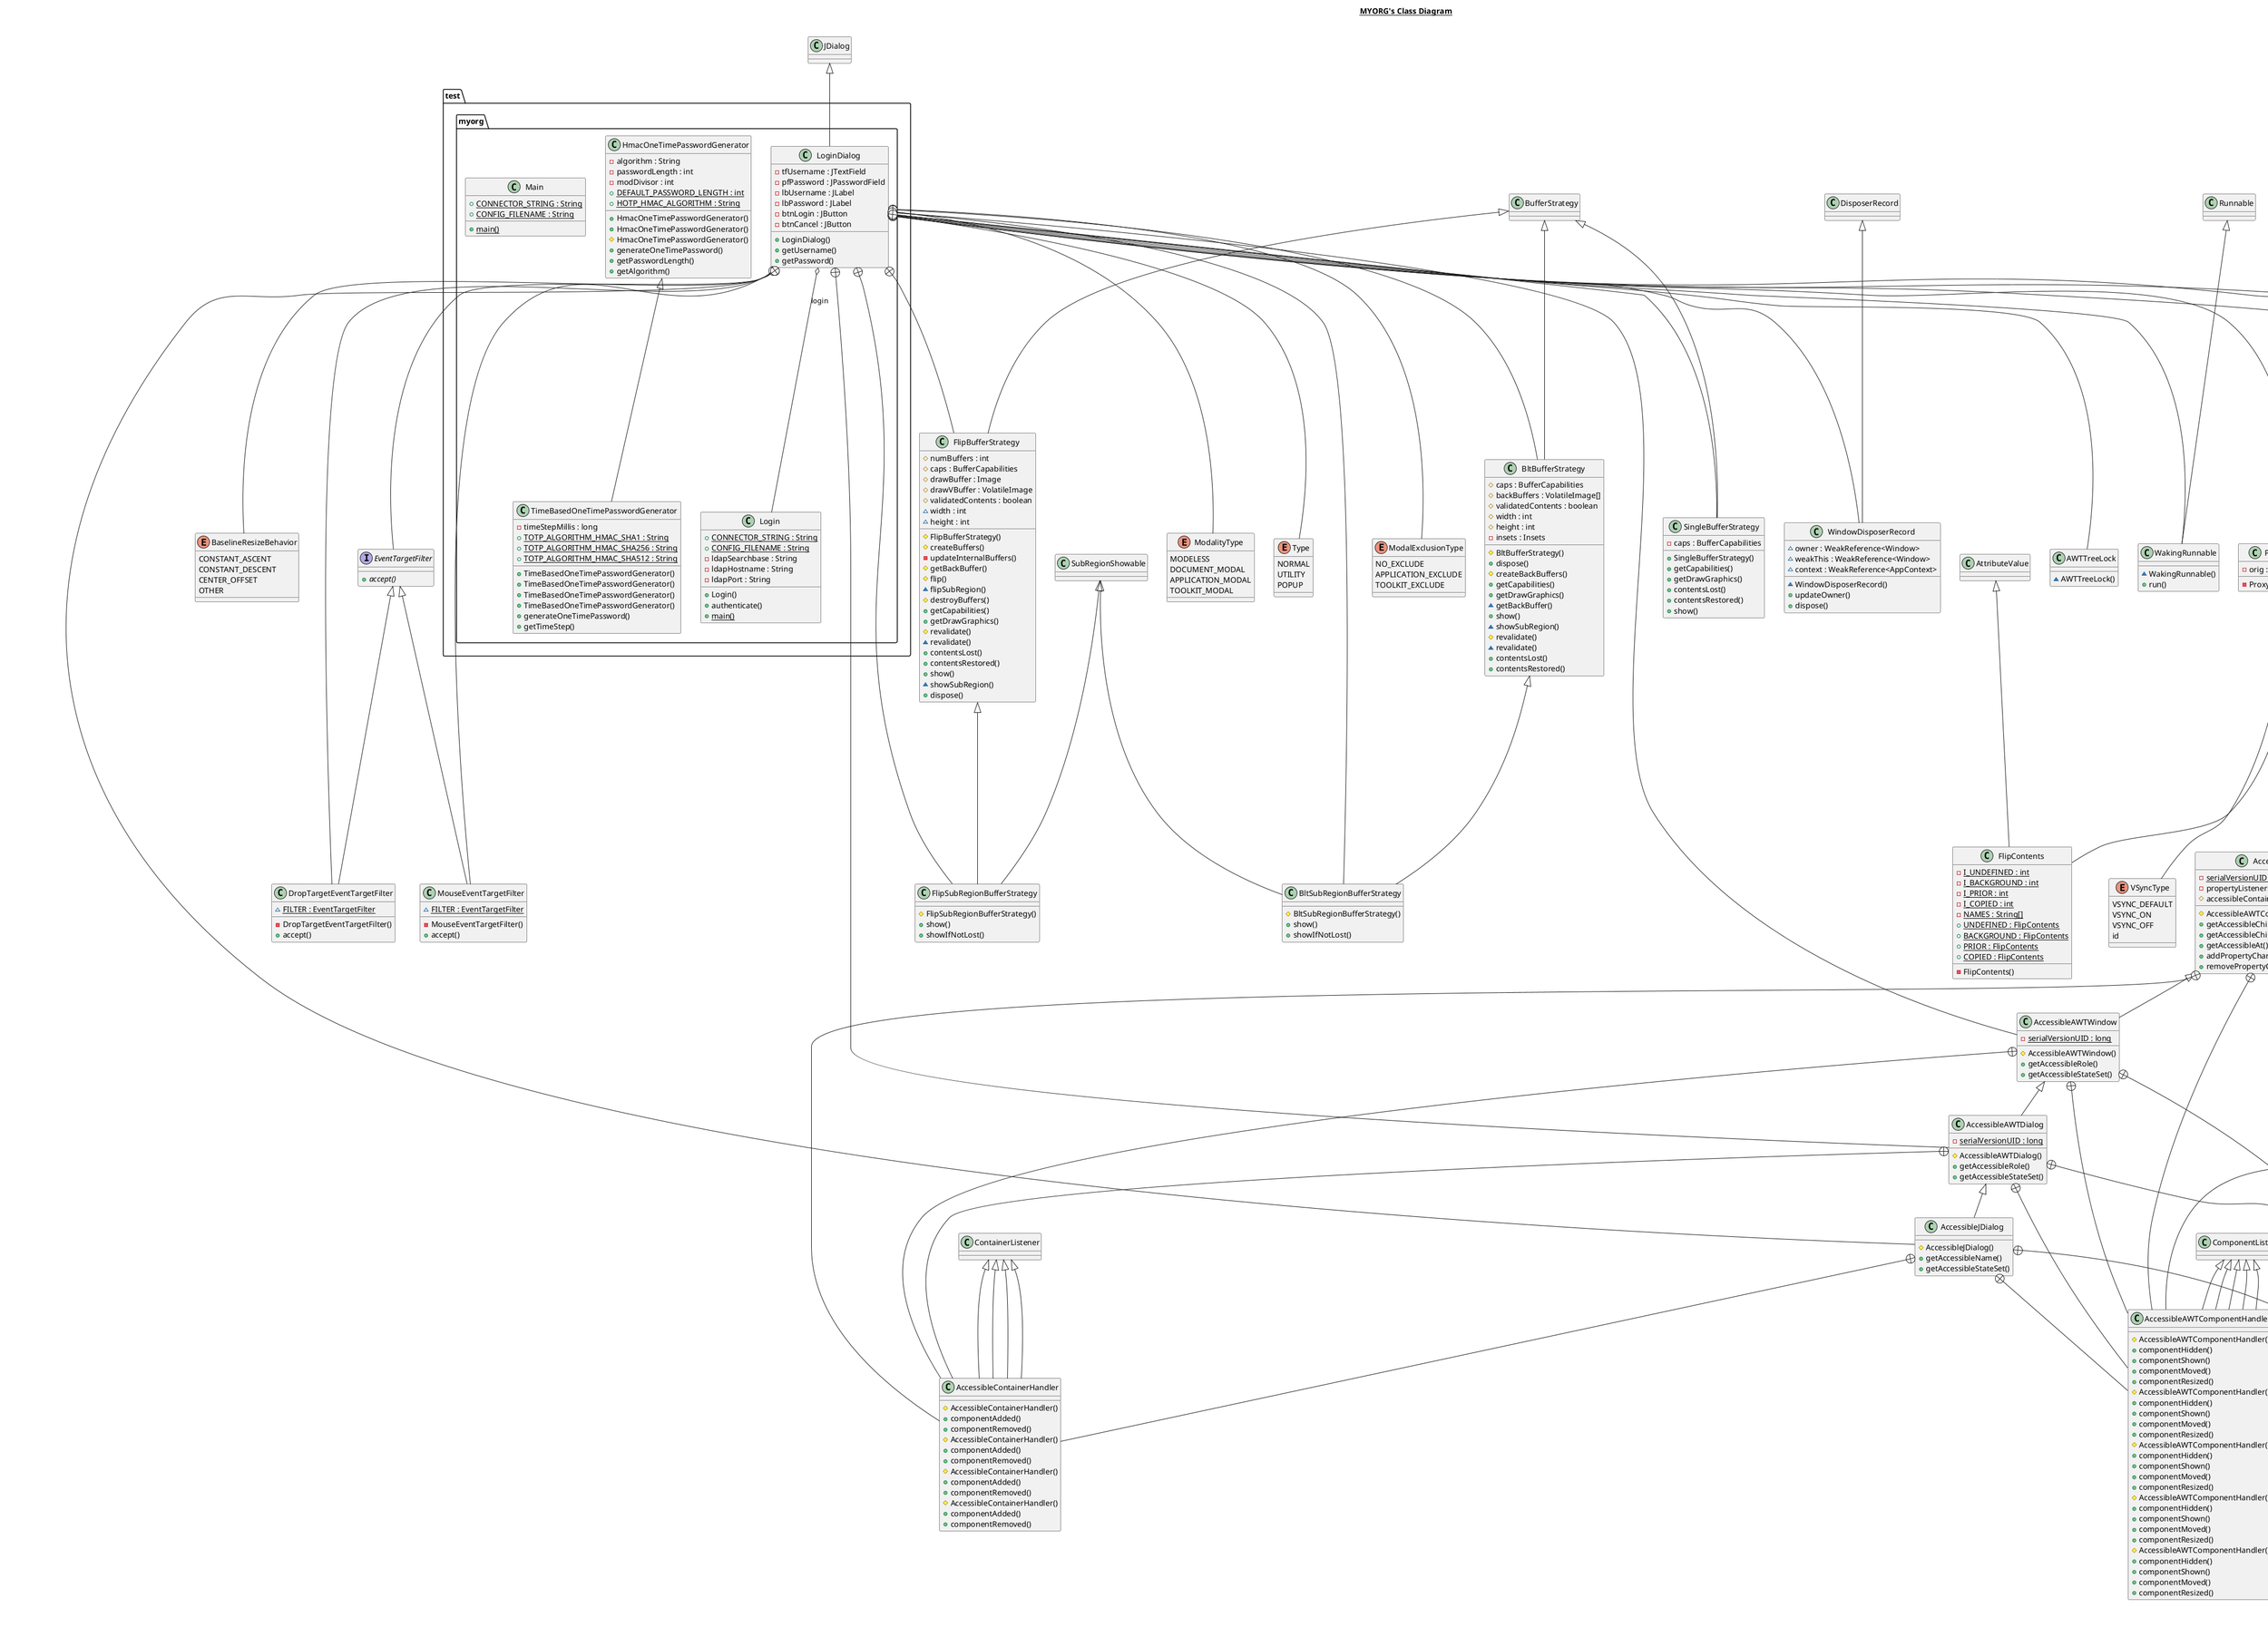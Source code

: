 @startuml

title __MYORG's Class Diagram__\n

  package test.myorg {
    class HmacOneTimePasswordGenerator {
        - algorithm : String
        - passwordLength : int
        - modDivisor : int
        {static} + DEFAULT_PASSWORD_LENGTH : int
        {static} + HOTP_HMAC_ALGORITHM : String
        + HmacOneTimePasswordGenerator()
        + HmacOneTimePasswordGenerator()
        # HmacOneTimePasswordGenerator()
        + generateOneTimePassword()
        + getPasswordLength()
        + getAlgorithm()
    }
  }
  

  package test.myorg {
    class Login {
        {static} + CONNECTOR_STRING : String
        {static} + CONFIG_FILENAME : String
        - ldapSearchbase : String
        - ldapHostname : String
        - ldapPort : String
        + Login()
        + authenticate()
        {static} + main()
    }
  }
  

  package test.myorg {
    class LoginDialog {
        - tfUsername : JTextField
        - pfPassword : JPasswordField
        - lbUsername : JLabel
        - lbPassword : JLabel
        - btnLogin : JButton
        - btnCancel : JButton
        + LoginDialog()
        + getUsername()
        + getPassword()
    }
  }
  

  class AccessibleJDialog {
      # AccessibleJDialog()
      + getAccessibleName()
      + getAccessibleStateSet()
  }
  

  class AccessibleContainerHandler {
      # AccessibleContainerHandler()
      + componentAdded()
      + componentRemoved()
  }
  

  class AccessibleAWTComponentHandler {
      # AccessibleAWTComponentHandler()
      + componentHidden()
      + componentShown()
      + componentMoved()
      + componentResized()
  }
  

  class AccessibleAWTFocusHandler {
      # AccessibleAWTFocusHandler()
      + focusGained()
      + focusLost()
  }
  

  class AccessibleAWTDialog {
      {static} - serialVersionUID : long
      # AccessibleAWTDialog()
      + getAccessibleRole()
      + getAccessibleStateSet()
  }
  

  class AccessibleContainerHandler {
      # AccessibleContainerHandler()
      + componentAdded()
      + componentRemoved()
  }
  

  class AccessibleAWTComponentHandler {
      # AccessibleAWTComponentHandler()
      + componentHidden()
      + componentShown()
      + componentMoved()
      + componentResized()
  }
  

  class AccessibleAWTFocusHandler {
      # AccessibleAWTFocusHandler()
      + focusGained()
      + focusLost()
  }
  

  enum ModalExclusionType {
    NO_EXCLUDE
    APPLICATION_EXCLUDE
    TOOLKIT_EXCLUDE
  }
  

  enum ModalityType {
    MODELESS
    DOCUMENT_MODAL
    APPLICATION_MODAL
    TOOLKIT_MODAL
  }
  

  class AccessibleAWTWindow {
      {static} - serialVersionUID : long
      # AccessibleAWTWindow()
      + getAccessibleRole()
      + getAccessibleStateSet()
  }
  

  class AccessibleContainerHandler {
      # AccessibleContainerHandler()
      + componentAdded()
      + componentRemoved()
  }
  

  class AccessibleAWTComponentHandler {
      # AccessibleAWTComponentHandler()
      + componentHidden()
      + componentShown()
      + componentMoved()
      + componentResized()
  }
  

  class AccessibleAWTFocusHandler {
      # AccessibleAWTFocusHandler()
      + focusGained()
      + focusLost()
  }
  

  enum Type {
    NORMAL
    UTILITY
    POPUP
  }
  

  class WindowDisposerRecord {
      ~ owner : WeakReference<Window>
      ~ weakThis : WeakReference<Window>
      ~ context : WeakReference<AppContext>
      ~ WindowDisposerRecord()
      + updateOwner()
      + dispose()
  }
  

  class AccessibleAWTContainer {
      {static} - serialVersionUID : long
      - propertyListenersCount : int
      # accessibleContainerHandler : ContainerListener
      # AccessibleAWTContainer()
      + getAccessibleChildrenCount()
      + getAccessibleChild()
      + getAccessibleAt()
      + addPropertyChangeListener()
      + removePropertyChangeListener()
  }
  

  class AccessibleContainerHandler {
      # AccessibleContainerHandler()
      + componentAdded()
      + componentRemoved()
  }
  

  class AccessibleAWTComponentHandler {
      # AccessibleAWTComponentHandler()
      + componentHidden()
      + componentShown()
      + componentMoved()
      + componentResized()
  }
  

  class AccessibleAWTFocusHandler {
      # AccessibleAWTFocusHandler()
      + focusGained()
      + focusLost()
  }
  

  class DropTargetEventTargetFilter {
      {static} ~ FILTER : EventTargetFilter
      - DropTargetEventTargetFilter()
      + accept()
  }
  

  interface EventTargetFilter {
      {abstract} + accept()
  }
  

  class MouseEventTargetFilter {
      {static} ~ FILTER : EventTargetFilter
      - MouseEventTargetFilter()
      + accept()
  }
  

  class WakingRunnable {
      ~ WakingRunnable()
      + run()
  }
  

  class AWTTreeLock {
      ~ AWTTreeLock()
  }
  

  abstract class AccessibleAWTComponent {
      {static} - serialVersionUID : long
      - propertyListenersCount : int
      # accessibleAWTComponentHandler : ComponentListener
      # accessibleAWTFocusHandler : FocusListener
      # AccessibleAWTComponent()
      + addPropertyChangeListener()
      + removePropertyChangeListener()
      + getAccessibleName()
      + getAccessibleDescription()
      + getAccessibleRole()
      + getAccessibleStateSet()
      + getAccessibleParent()
      + getAccessibleIndexInParent()
      + getAccessibleChildrenCount()
      + getAccessibleChild()
      + getLocale()
      + getAccessibleComponent()
      + getBackground()
      + setBackground()
      + getForeground()
      + setForeground()
      + getCursor()
      + setCursor()
      + getFont()
      + setFont()
      + getFontMetrics()
      + isEnabled()
      + setEnabled()
      + isVisible()
      + setVisible()
      + isShowing()
      + contains()
      + getLocationOnScreen()
      + getLocation()
      + setLocation()
      + getBounds()
      + setBounds()
      + getSize()
      + setSize()
      + getAccessibleAt()
      + isFocusTraversable()
      + requestFocus()
      + addFocusListener()
      + removeFocusListener()
  }
  

  class AccessibleAWTComponentHandler {
      # AccessibleAWTComponentHandler()
      + componentHidden()
      + componentShown()
      + componentMoved()
      + componentResized()
  }
  

  class AccessibleAWTFocusHandler {
      # AccessibleAWTFocusHandler()
      + focusGained()
      + focusLost()
  }
  

  enum BaselineResizeBehavior {
    CONSTANT_ASCENT
    CONSTANT_DESCENT
    CENTER_OFFSET
    OTHER
  }
  

  class BltBufferStrategy {
      # caps : BufferCapabilities
      # backBuffers : VolatileImage[]
      # validatedContents : boolean
      # width : int
      # height : int
      - insets : Insets
      # BltBufferStrategy()
      + dispose()
      # createBackBuffers()
      + getCapabilities()
      + getDrawGraphics()
      ~ getBackBuffer()
      + show()
      ~ showSubRegion()
      # revalidate()
      ~ revalidate()
      + contentsLost()
      + contentsRestored()
  }
  

  class BltSubRegionBufferStrategy {
      # BltSubRegionBufferStrategy()
      + show()
      + showIfNotLost()
  }
  

  class DummyRequestFocusController {
      - DummyRequestFocusController()
      + acceptRequestFocus()
  }
  

  class FlipBufferStrategy {
      # numBuffers : int
      # caps : BufferCapabilities
      # drawBuffer : Image
      # drawVBuffer : VolatileImage
      # validatedContents : boolean
      ~ width : int
      ~ height : int
      # FlipBufferStrategy()
      # createBuffers()
      - updateInternalBuffers()
      # getBackBuffer()
      # flip()
      ~ flipSubRegion()
      # destroyBuffers()
      + getCapabilities()
      + getDrawGraphics()
      # revalidate()
      ~ revalidate()
      + contentsLost()
      + contentsRestored()
      + show()
      ~ showSubRegion()
      + dispose()
  }
  

  class FlipSubRegionBufferStrategy {
      # FlipSubRegionBufferStrategy()
      + show()
      + showIfNotLost()
  }
  

  class ProxyCapabilities {
      - orig : BufferCapabilities
      - ProxyCapabilities()
  }
  

  enum VSyncType {
    VSYNC_DEFAULT
    VSYNC_ON
    VSYNC_OFF
    id
  }
  

  class FlipContents {
      {static} - I_UNDEFINED : int
      {static} - I_BACKGROUND : int
      {static} - I_PRIOR : int
      {static} - I_COPIED : int
      {static} - NAMES : String[]
      {static} + UNDEFINED : FlipContents
      {static} + BACKGROUND : FlipContents
      {static} + PRIOR : FlipContents
      {static} + COPIED : FlipContents
      - FlipContents()
  }
  

  class SingleBufferStrategy {
      - caps : BufferCapabilities
      + SingleBufferStrategy()
      + getCapabilities()
      + getDrawGraphics()
      + contentsLost()
      + contentsRestored()
      + show()
  }
  

  package test.myorg {
    class Main {
        {static} + CONNECTOR_STRING : String
        {static} + CONFIG_FILENAME : String
        {static} + main()
    }
  }
  

  package test.myorg {
    class TimeBasedOneTimePasswordGenerator {
        - timeStepMillis : long
        {static} + TOTP_ALGORITHM_HMAC_SHA1 : String
        {static} + TOTP_ALGORITHM_HMAC_SHA256 : String
        {static} + TOTP_ALGORITHM_HMAC_SHA512 : String
        + TimeBasedOneTimePasswordGenerator()
        + TimeBasedOneTimePasswordGenerator()
        + TimeBasedOneTimePasswordGenerator()
        + TimeBasedOneTimePasswordGenerator()
        + generateOneTimePassword()
        + getTimeStep()
    }
  }
  

  LoginDialog -up-|> JDialog
  LoginDialog o-- Login : login
  LoginDialog +-down- AccessibleJDialog
  LoginDialog +-down- AccessibleAWTDialog
  LoginDialog +-down- ModalExclusionType
  LoginDialog +-down- ModalityType
  LoginDialog +-down- AccessibleAWTWindow
  LoginDialog +-down- Type
  LoginDialog +-down- WindowDisposerRecord
  LoginDialog +-down- AccessibleAWTContainer
  LoginDialog +-down- DropTargetEventTargetFilter
  LoginDialog +-down- EventTargetFilter
  LoginDialog +-down- MouseEventTargetFilter
  LoginDialog +-down- WakingRunnable
  LoginDialog +-down- AWTTreeLock
  LoginDialog +-down- AccessibleAWTComponent
  LoginDialog +-down- BaselineResizeBehavior
  LoginDialog +-down- BltBufferStrategy
  LoginDialog +-down- BltSubRegionBufferStrategy
  LoginDialog +-down- DummyRequestFocusController
  LoginDialog +-down- FlipBufferStrategy
  LoginDialog +-down- FlipSubRegionBufferStrategy
  LoginDialog +-down- ProxyCapabilities
  LoginDialog +-down- SingleBufferStrategy
  AccessibleJDialog -up-|> AccessibleAWTDialog
  AccessibleJDialog +-down- AccessibleContainerHandler
  AccessibleJDialog +-down- AccessibleAWTComponentHandler
  AccessibleJDialog +-down- AccessibleAWTFocusHandler
  AccessibleContainerHandler -up-|> ContainerListener
  AccessibleAWTComponentHandler -up-|> ComponentListener
  AccessibleAWTFocusHandler -up-|> FocusListener
  AccessibleAWTDialog -up-|> AccessibleAWTWindow
  AccessibleAWTDialog +-down- AccessibleContainerHandler
  AccessibleAWTDialog +-down- AccessibleAWTComponentHandler
  AccessibleAWTDialog +-down- AccessibleAWTFocusHandler
  AccessibleContainerHandler -up-|> ContainerListener
  AccessibleAWTComponentHandler -up-|> ComponentListener
  AccessibleAWTFocusHandler -up-|> FocusListener
  AccessibleAWTWindow -up-|> AccessibleAWTContainer
  AccessibleAWTWindow +-down- AccessibleContainerHandler
  AccessibleAWTWindow +-down- AccessibleAWTComponentHandler
  AccessibleAWTWindow +-down- AccessibleAWTFocusHandler
  AccessibleContainerHandler -up-|> ContainerListener
  AccessibleAWTComponentHandler -up-|> ComponentListener
  AccessibleAWTFocusHandler -up-|> FocusListener
  WindowDisposerRecord -up-|> DisposerRecord
  AccessibleAWTContainer -up-|> AccessibleAWTComponent
  AccessibleAWTContainer +-down- AccessibleContainerHandler
  AccessibleAWTContainer +-down- AccessibleAWTComponentHandler
  AccessibleAWTContainer +-down- AccessibleAWTFocusHandler
  AccessibleContainerHandler -up-|> ContainerListener
  AccessibleAWTComponentHandler -up-|> ComponentListener
  AccessibleAWTFocusHandler -up-|> FocusListener
  DropTargetEventTargetFilter -up-|> EventTargetFilter
  MouseEventTargetFilter -up-|> EventTargetFilter
  WakingRunnable -up-|> Runnable
  AccessibleAWTComponent -up-|> Serializable
  AccessibleAWTComponent -up-|> AccessibleComponent
  AccessibleAWTComponent -up-|> AccessibleContext
  AccessibleAWTComponent +-down- AccessibleAWTComponentHandler
  AccessibleAWTComponent +-down- AccessibleAWTFocusHandler
  AccessibleAWTComponentHandler -up-|> ComponentListener
  AccessibleAWTFocusHandler -up-|> FocusListener
  BltBufferStrategy -up-|> BufferStrategy
  BltSubRegionBufferStrategy -up-|> SubRegionShowable
  BltSubRegionBufferStrategy -up-|> BltBufferStrategy
  DummyRequestFocusController -up-|> RequestFocusController
  FlipBufferStrategy -up-|> BufferStrategy
  FlipSubRegionBufferStrategy -up-|> SubRegionShowable
  FlipSubRegionBufferStrategy -up-|> FlipBufferStrategy
  ProxyCapabilities -up-|> ExtendedBufferCapabilities
  ProxyCapabilities +-down- VSyncType
  ProxyCapabilities +-down- FlipContents
  FlipContents -up-|> AttributeValue
  SingleBufferStrategy -up-|> BufferStrategy
  TimeBasedOneTimePasswordGenerator -up-|> HmacOneTimePasswordGenerator


right footer


PlantUML diagram generated by SketchIt! (https://bitbucket.org/pmesmeur/sketch.it)
For more information about this tool, please contact philippe.mesmeur@gmail.com
endfooter

@enduml
